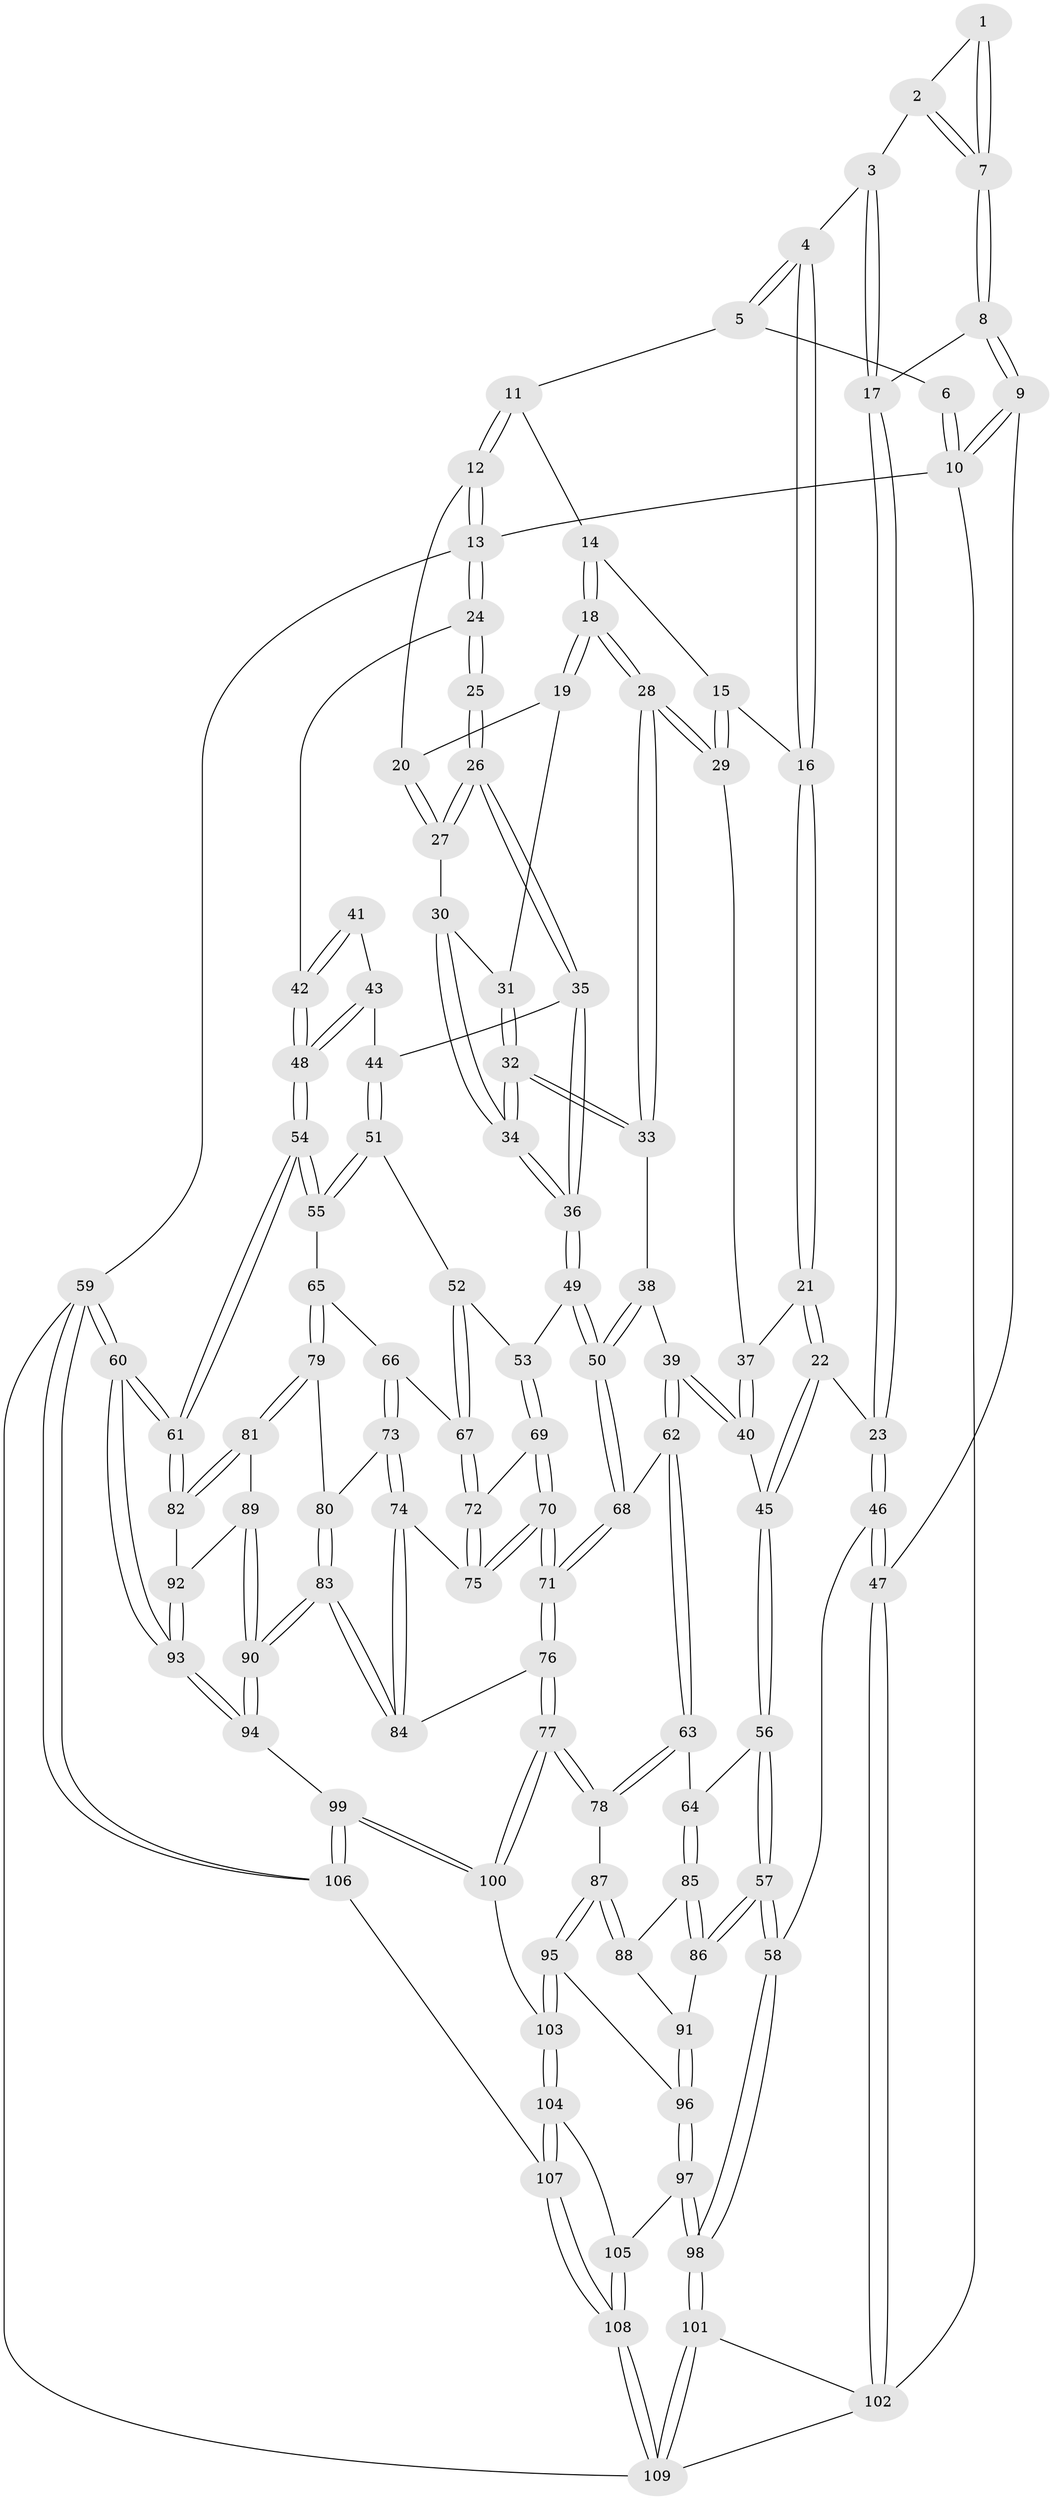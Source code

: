 // Generated by graph-tools (version 1.1) at 2025/27/03/09/25 03:27:04]
// undirected, 109 vertices, 269 edges
graph export_dot {
graph [start="1"]
  node [color=gray90,style=filled];
  1 [pos="+0.09149458125125855+0"];
  2 [pos="+0.16686997193783584+0.053587077491807786"];
  3 [pos="+0.20276852600605427+0.07748181819207133"];
  4 [pos="+0.2881579827711858+0.07509099178040153"];
  5 [pos="+0.39992963052017966+0"];
  6 [pos="+0+0"];
  7 [pos="+0.06908999075811646+0.1882581884139882"];
  8 [pos="+0.06457622693959648+0.20235862719939593"];
  9 [pos="+0+0.23091865087622368"];
  10 [pos="+0+0"];
  11 [pos="+0.4382754216477679+0"];
  12 [pos="+0.9054716073709853+0"];
  13 [pos="+1+0"];
  14 [pos="+0.4812153183656378+0.019030878647539506"];
  15 [pos="+0.3849128511893594+0.1277857726592951"];
  16 [pos="+0.3067198861847997+0.141448708232171"];
  17 [pos="+0.15130897729882678+0.2382130370698442"];
  18 [pos="+0.5341840593738716+0.12251225586679293"];
  19 [pos="+0.6322396382988325+0.11423063819568609"];
  20 [pos="+0.7955405225612616+0"];
  21 [pos="+0.2967376180106638+0.1810526600850328"];
  22 [pos="+0.23327124953539513+0.28364696628915015"];
  23 [pos="+0.21166472656501983+0.2825452412156074"];
  24 [pos="+1+0"];
  25 [pos="+0.846811515033617+0.21778016612454595"];
  26 [pos="+0.8204033243509351+0.23277413222172164"];
  27 [pos="+0.7716582165787695+0.15420326527356068"];
  28 [pos="+0.5121344741796785+0.19481570614483232"];
  29 [pos="+0.45731634076128636+0.19881856429538877"];
  30 [pos="+0.7237908513786556+0.1827744912564716"];
  31 [pos="+0.6523479929908432+0.15325078709606918"];
  32 [pos="+0.6394953379834609+0.3074091910897289"];
  33 [pos="+0.533449666345975+0.24245585177168685"];
  34 [pos="+0.6663425566373681+0.33666992079247254"];
  35 [pos="+0.8164289716993411+0.25041855235214144"];
  36 [pos="+0.6668966392421216+0.3376943736773939"];
  37 [pos="+0.4348809993698441+0.2100321643981131"];
  38 [pos="+0.45411194447755154+0.3367890127475986"];
  39 [pos="+0.37655894173282695+0.373186887544032"];
  40 [pos="+0.3370135824664026+0.3520861090657562"];
  41 [pos="+0.9194308692518663+0.24324637802054447"];
  42 [pos="+1+0"];
  43 [pos="+0.9142429344795213+0.3118334407861542"];
  44 [pos="+0.8880021076160316+0.3303657366929015"];
  45 [pos="+0.30743525452188647+0.34582502929327036"];
  46 [pos="+0+0.5730729920546436"];
  47 [pos="+0+0.5808661219461011"];
  48 [pos="+1+0.24341012355667482"];
  49 [pos="+0.6678805012836367+0.3573731608359129"];
  50 [pos="+0.605593358594003+0.41594155712704073"];
  51 [pos="+0.8777023075898556+0.3896081697646635"];
  52 [pos="+0.791277682724616+0.4079066471502632"];
  53 [pos="+0.7113013604157514+0.3902129630082201"];
  54 [pos="+1+0.31908666476133374"];
  55 [pos="+0.9127220546280029+0.42442647409853435"];
  56 [pos="+0.26663550377956025+0.4524006673285723"];
  57 [pos="+0.12978892999472363+0.6080010808490408"];
  58 [pos="+0.1179922069705553+0.6097001074930813"];
  59 [pos="+1+1"];
  60 [pos="+1+1"];
  61 [pos="+1+0.6743879307021948"];
  62 [pos="+0.4282530743599786+0.4709852274618036"];
  63 [pos="+0.4263155384682697+0.47762198637931547"];
  64 [pos="+0.3605579985530375+0.5578471764721183"];
  65 [pos="+0.9245572345857652+0.5187301759822787"];
  66 [pos="+0.8321298333887369+0.5142927832307969"];
  67 [pos="+0.8100106407973252+0.4956764654260411"];
  68 [pos="+0.5798527770451668+0.4578511353956433"];
  69 [pos="+0.7243792521674453+0.4934568690633322"];
  70 [pos="+0.6464101458388739+0.5741615915940063"];
  71 [pos="+0.6073961934035756+0.5902478230338993"];
  72 [pos="+0.7548482802475889+0.5263060198890056"];
  73 [pos="+0.7947365580876554+0.5799914479410999"];
  74 [pos="+0.7765360381831391+0.5875410363443957"];
  75 [pos="+0.7619517665489403+0.5723810811128519"];
  76 [pos="+0.587746840378056+0.6513566039160652"];
  77 [pos="+0.5576602639935039+0.6807871195589291"];
  78 [pos="+0.5478931863273266+0.6773354512562482"];
  79 [pos="+0.9533698911883864+0.5651223334004299"];
  80 [pos="+0.8692438808635069+0.5882575509227033"];
  81 [pos="+0.953532340633265+0.5652456728224267"];
  82 [pos="+1+0.6212649577281771"];
  83 [pos="+0.7924937763670858+0.7035638084745375"];
  84 [pos="+0.7680678289830617+0.6764605494640558"];
  85 [pos="+0.3486850046336777+0.5852759414996974"];
  86 [pos="+0.15050673344656149+0.6116444467274686"];
  87 [pos="+0.4127445085321286+0.668996621350973"];
  88 [pos="+0.39410762691010304+0.6497824323069981"];
  89 [pos="+0.8624886951959335+0.684964238999927"];
  90 [pos="+0.7932367187729757+0.7047675503848692"];
  91 [pos="+0.2685216554306922+0.7021193062278595"];
  92 [pos="+0.8794328890090104+0.6927233024794545"];
  93 [pos="+1+0.964799192660245"];
  94 [pos="+0.7946764643403764+0.8050816869459873"];
  95 [pos="+0.3490686610886953+0.7706315869611355"];
  96 [pos="+0.32686376982661675+0.77644128961212"];
  97 [pos="+0.2467523122941785+0.8687218011222775"];
  98 [pos="+0.20071293565109025+0.8698880046080798"];
  99 [pos="+0.687439308709205+0.8727902799670487"];
  100 [pos="+0.564006026498624+0.7383143509681465"];
  101 [pos="+0.14199006917211723+0.9211376853138069"];
  102 [pos="+0+0.6998330652414804"];
  103 [pos="+0.45565659549760085+0.8518713881878983"];
  104 [pos="+0.4435524088264797+0.9483626050022439"];
  105 [pos="+0.2610577598834078+0.8801633768244995"];
  106 [pos="+0.6396877488202736+1"];
  107 [pos="+0.5258086057933182+1"];
  108 [pos="+0.3528281811098862+1"];
  109 [pos="+0.022705155088378323+1"];
  1 -- 2;
  1 -- 7;
  1 -- 7;
  2 -- 3;
  2 -- 7;
  2 -- 7;
  3 -- 4;
  3 -- 17;
  3 -- 17;
  4 -- 5;
  4 -- 5;
  4 -- 16;
  4 -- 16;
  5 -- 6;
  5 -- 11;
  6 -- 10;
  6 -- 10;
  7 -- 8;
  7 -- 8;
  8 -- 9;
  8 -- 9;
  8 -- 17;
  9 -- 10;
  9 -- 10;
  9 -- 47;
  10 -- 13;
  10 -- 102;
  11 -- 12;
  11 -- 12;
  11 -- 14;
  12 -- 13;
  12 -- 13;
  12 -- 20;
  13 -- 24;
  13 -- 24;
  13 -- 59;
  14 -- 15;
  14 -- 18;
  14 -- 18;
  15 -- 16;
  15 -- 29;
  15 -- 29;
  16 -- 21;
  16 -- 21;
  17 -- 23;
  17 -- 23;
  18 -- 19;
  18 -- 19;
  18 -- 28;
  18 -- 28;
  19 -- 20;
  19 -- 31;
  20 -- 27;
  20 -- 27;
  21 -- 22;
  21 -- 22;
  21 -- 37;
  22 -- 23;
  22 -- 45;
  22 -- 45;
  23 -- 46;
  23 -- 46;
  24 -- 25;
  24 -- 25;
  24 -- 42;
  25 -- 26;
  25 -- 26;
  26 -- 27;
  26 -- 27;
  26 -- 35;
  26 -- 35;
  27 -- 30;
  28 -- 29;
  28 -- 29;
  28 -- 33;
  28 -- 33;
  29 -- 37;
  30 -- 31;
  30 -- 34;
  30 -- 34;
  31 -- 32;
  31 -- 32;
  32 -- 33;
  32 -- 33;
  32 -- 34;
  32 -- 34;
  33 -- 38;
  34 -- 36;
  34 -- 36;
  35 -- 36;
  35 -- 36;
  35 -- 44;
  36 -- 49;
  36 -- 49;
  37 -- 40;
  37 -- 40;
  38 -- 39;
  38 -- 50;
  38 -- 50;
  39 -- 40;
  39 -- 40;
  39 -- 62;
  39 -- 62;
  40 -- 45;
  41 -- 42;
  41 -- 42;
  41 -- 43;
  42 -- 48;
  42 -- 48;
  43 -- 44;
  43 -- 48;
  43 -- 48;
  44 -- 51;
  44 -- 51;
  45 -- 56;
  45 -- 56;
  46 -- 47;
  46 -- 47;
  46 -- 58;
  47 -- 102;
  47 -- 102;
  48 -- 54;
  48 -- 54;
  49 -- 50;
  49 -- 50;
  49 -- 53;
  50 -- 68;
  50 -- 68;
  51 -- 52;
  51 -- 55;
  51 -- 55;
  52 -- 53;
  52 -- 67;
  52 -- 67;
  53 -- 69;
  53 -- 69;
  54 -- 55;
  54 -- 55;
  54 -- 61;
  54 -- 61;
  55 -- 65;
  56 -- 57;
  56 -- 57;
  56 -- 64;
  57 -- 58;
  57 -- 58;
  57 -- 86;
  57 -- 86;
  58 -- 98;
  58 -- 98;
  59 -- 60;
  59 -- 60;
  59 -- 106;
  59 -- 106;
  59 -- 109;
  60 -- 61;
  60 -- 61;
  60 -- 93;
  60 -- 93;
  61 -- 82;
  61 -- 82;
  62 -- 63;
  62 -- 63;
  62 -- 68;
  63 -- 64;
  63 -- 78;
  63 -- 78;
  64 -- 85;
  64 -- 85;
  65 -- 66;
  65 -- 79;
  65 -- 79;
  66 -- 67;
  66 -- 73;
  66 -- 73;
  67 -- 72;
  67 -- 72;
  68 -- 71;
  68 -- 71;
  69 -- 70;
  69 -- 70;
  69 -- 72;
  70 -- 71;
  70 -- 71;
  70 -- 75;
  70 -- 75;
  71 -- 76;
  71 -- 76;
  72 -- 75;
  72 -- 75;
  73 -- 74;
  73 -- 74;
  73 -- 80;
  74 -- 75;
  74 -- 84;
  74 -- 84;
  76 -- 77;
  76 -- 77;
  76 -- 84;
  77 -- 78;
  77 -- 78;
  77 -- 100;
  77 -- 100;
  78 -- 87;
  79 -- 80;
  79 -- 81;
  79 -- 81;
  80 -- 83;
  80 -- 83;
  81 -- 82;
  81 -- 82;
  81 -- 89;
  82 -- 92;
  83 -- 84;
  83 -- 84;
  83 -- 90;
  83 -- 90;
  85 -- 86;
  85 -- 86;
  85 -- 88;
  86 -- 91;
  87 -- 88;
  87 -- 88;
  87 -- 95;
  87 -- 95;
  88 -- 91;
  89 -- 90;
  89 -- 90;
  89 -- 92;
  90 -- 94;
  90 -- 94;
  91 -- 96;
  91 -- 96;
  92 -- 93;
  92 -- 93;
  93 -- 94;
  93 -- 94;
  94 -- 99;
  95 -- 96;
  95 -- 103;
  95 -- 103;
  96 -- 97;
  96 -- 97;
  97 -- 98;
  97 -- 98;
  97 -- 105;
  98 -- 101;
  98 -- 101;
  99 -- 100;
  99 -- 100;
  99 -- 106;
  99 -- 106;
  100 -- 103;
  101 -- 102;
  101 -- 109;
  101 -- 109;
  102 -- 109;
  103 -- 104;
  103 -- 104;
  104 -- 105;
  104 -- 107;
  104 -- 107;
  105 -- 108;
  105 -- 108;
  106 -- 107;
  107 -- 108;
  107 -- 108;
  108 -- 109;
  108 -- 109;
}

